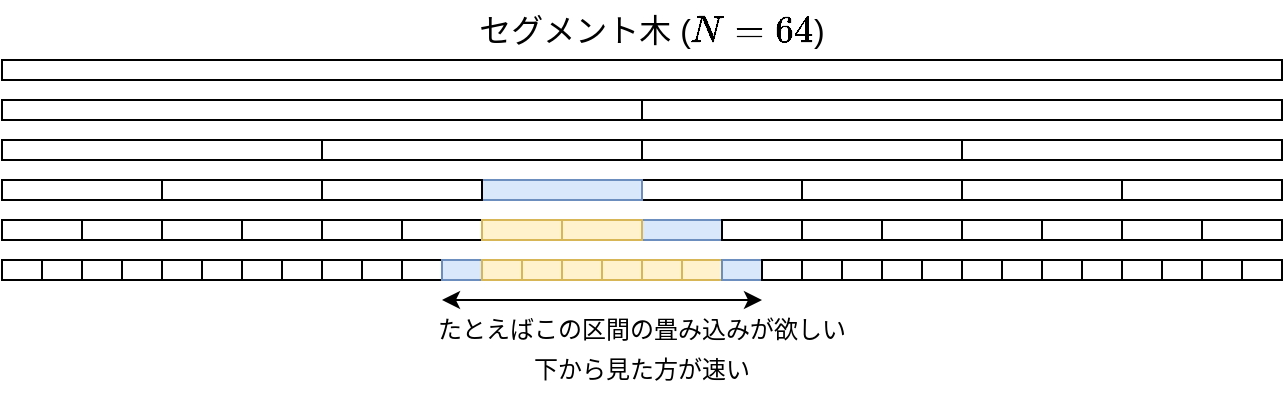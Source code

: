 <mxfile version="23.1.5" type="device">
  <diagram name="Page-1" id="aN4cOgXqlYuoNfOHQKQL">
    <mxGraphModel dx="1770" dy="1096" grid="1" gridSize="10" guides="1" tooltips="1" connect="1" arrows="1" fold="1" page="1" pageScale="1" pageWidth="850" pageHeight="1100" math="1" shadow="0">
      <root>
        <mxCell id="0" />
        <mxCell id="1" parent="0" />
        <mxCell id="6hjVpYw6tyxKXviYp8x6-2" value="" style="rounded=0;whiteSpace=wrap;html=1;" parent="1" vertex="1">
          <mxGeometry x="360" y="280" width="320" height="10" as="geometry" />
        </mxCell>
        <mxCell id="6hjVpYw6tyxKXviYp8x6-3" value="" style="rounded=0;whiteSpace=wrap;html=1;" parent="1" vertex="1">
          <mxGeometry x="360" y="300" width="160" height="10" as="geometry" />
        </mxCell>
        <mxCell id="6hjVpYw6tyxKXviYp8x6-4" value="" style="rounded=0;whiteSpace=wrap;html=1;" parent="1" vertex="1">
          <mxGeometry x="520" y="300" width="160" height="10" as="geometry" />
        </mxCell>
        <mxCell id="6hjVpYw6tyxKXviYp8x6-5" value="" style="rounded=0;whiteSpace=wrap;html=1;" parent="1" vertex="1">
          <mxGeometry x="360" y="320" width="80" height="10" as="geometry" />
        </mxCell>
        <mxCell id="6hjVpYw6tyxKXviYp8x6-6" value="" style="rounded=0;whiteSpace=wrap;html=1;" parent="1" vertex="1">
          <mxGeometry x="440" y="320" width="80" height="10" as="geometry" />
        </mxCell>
        <mxCell id="6hjVpYw6tyxKXviYp8x6-7" value="" style="rounded=0;whiteSpace=wrap;html=1;" parent="1" vertex="1">
          <mxGeometry x="600" y="320" width="80" height="10" as="geometry" />
        </mxCell>
        <mxCell id="6hjVpYw6tyxKXviYp8x6-8" value="" style="rounded=0;whiteSpace=wrap;html=1;" parent="1" vertex="1">
          <mxGeometry x="520" y="320" width="80" height="10" as="geometry" />
        </mxCell>
        <mxCell id="6hjVpYw6tyxKXviYp8x6-9" value="" style="rounded=0;whiteSpace=wrap;html=1;fillColor=#dae8fc;strokeColor=#6c8ebf;" parent="1" vertex="1">
          <mxGeometry x="360" y="340" width="40" height="10" as="geometry" />
        </mxCell>
        <mxCell id="6hjVpYw6tyxKXviYp8x6-10" value="" style="rounded=0;whiteSpace=wrap;html=1;" parent="1" vertex="1">
          <mxGeometry x="400" y="340" width="40" height="10" as="geometry" />
        </mxCell>
        <mxCell id="6hjVpYw6tyxKXviYp8x6-11" value="" style="rounded=0;whiteSpace=wrap;html=1;" parent="1" vertex="1">
          <mxGeometry x="440" y="340" width="40" height="10" as="geometry" />
        </mxCell>
        <mxCell id="6hjVpYw6tyxKXviYp8x6-12" value="" style="rounded=0;whiteSpace=wrap;html=1;" parent="1" vertex="1">
          <mxGeometry x="480" y="340" width="40" height="10" as="geometry" />
        </mxCell>
        <mxCell id="6hjVpYw6tyxKXviYp8x6-13" value="" style="rounded=0;whiteSpace=wrap;html=1;" parent="1" vertex="1">
          <mxGeometry x="520" y="340" width="40" height="10" as="geometry" />
        </mxCell>
        <mxCell id="6hjVpYw6tyxKXviYp8x6-14" value="" style="rounded=0;whiteSpace=wrap;html=1;" parent="1" vertex="1">
          <mxGeometry x="560" y="340" width="40" height="10" as="geometry" />
        </mxCell>
        <mxCell id="6hjVpYw6tyxKXviYp8x6-15" value="" style="rounded=0;whiteSpace=wrap;html=1;" parent="1" vertex="1">
          <mxGeometry x="600" y="340" width="40" height="10" as="geometry" />
        </mxCell>
        <mxCell id="6hjVpYw6tyxKXviYp8x6-16" value="" style="rounded=0;whiteSpace=wrap;html=1;" parent="1" vertex="1">
          <mxGeometry x="640" y="340" width="40" height="10" as="geometry" />
        </mxCell>
        <mxCell id="6hjVpYw6tyxKXviYp8x6-17" value="" style="rounded=0;whiteSpace=wrap;html=1;fillColor=#fff2cc;strokeColor=#d6b656;" parent="1" vertex="1">
          <mxGeometry x="360" y="360" width="20" height="10" as="geometry" />
        </mxCell>
        <mxCell id="6hjVpYw6tyxKXviYp8x6-19" value="" style="rounded=0;whiteSpace=wrap;html=1;fillColor=#fff2cc;strokeColor=#d6b656;" parent="1" vertex="1">
          <mxGeometry x="380" y="360" width="20" height="10" as="geometry" />
        </mxCell>
        <mxCell id="6hjVpYw6tyxKXviYp8x6-20" value="" style="rounded=0;whiteSpace=wrap;html=1;fillColor=#dae8fc;strokeColor=#6c8ebf;" parent="1" vertex="1">
          <mxGeometry x="400" y="360" width="20" height="10" as="geometry" />
        </mxCell>
        <mxCell id="6hjVpYw6tyxKXviYp8x6-21" value="" style="rounded=0;whiteSpace=wrap;html=1;" parent="1" vertex="1">
          <mxGeometry x="420" y="360" width="20" height="10" as="geometry" />
        </mxCell>
        <mxCell id="6hjVpYw6tyxKXviYp8x6-22" value="" style="rounded=0;whiteSpace=wrap;html=1;" parent="1" vertex="1">
          <mxGeometry x="440" y="360" width="20" height="10" as="geometry" />
        </mxCell>
        <mxCell id="6hjVpYw6tyxKXviYp8x6-23" value="" style="rounded=0;whiteSpace=wrap;html=1;" parent="1" vertex="1">
          <mxGeometry x="460" y="360" width="20" height="10" as="geometry" />
        </mxCell>
        <mxCell id="6hjVpYw6tyxKXviYp8x6-24" value="" style="rounded=0;whiteSpace=wrap;html=1;" parent="1" vertex="1">
          <mxGeometry x="480" y="360" width="20" height="10" as="geometry" />
        </mxCell>
        <mxCell id="6hjVpYw6tyxKXviYp8x6-25" value="" style="rounded=0;whiteSpace=wrap;html=1;" parent="1" vertex="1">
          <mxGeometry x="500" y="360" width="20" height="10" as="geometry" />
        </mxCell>
        <mxCell id="6hjVpYw6tyxKXviYp8x6-26" value="" style="rounded=0;whiteSpace=wrap;html=1;" parent="1" vertex="1">
          <mxGeometry x="520" y="360" width="20" height="10" as="geometry" />
        </mxCell>
        <mxCell id="6hjVpYw6tyxKXviYp8x6-27" value="" style="rounded=0;whiteSpace=wrap;html=1;" parent="1" vertex="1">
          <mxGeometry x="540" y="360" width="20" height="10" as="geometry" />
        </mxCell>
        <mxCell id="6hjVpYw6tyxKXviYp8x6-28" value="" style="rounded=0;whiteSpace=wrap;html=1;" parent="1" vertex="1">
          <mxGeometry x="560" y="360" width="20" height="10" as="geometry" />
        </mxCell>
        <mxCell id="6hjVpYw6tyxKXviYp8x6-29" value="" style="rounded=0;whiteSpace=wrap;html=1;" parent="1" vertex="1">
          <mxGeometry x="580" y="360" width="20" height="10" as="geometry" />
        </mxCell>
        <mxCell id="6hjVpYw6tyxKXviYp8x6-30" value="" style="rounded=0;whiteSpace=wrap;html=1;" parent="1" vertex="1">
          <mxGeometry x="600" y="360" width="20" height="10" as="geometry" />
        </mxCell>
        <mxCell id="6hjVpYw6tyxKXviYp8x6-31" value="" style="rounded=0;whiteSpace=wrap;html=1;" parent="1" vertex="1">
          <mxGeometry x="620" y="360" width="20" height="10" as="geometry" />
        </mxCell>
        <mxCell id="6hjVpYw6tyxKXviYp8x6-32" value="" style="rounded=0;whiteSpace=wrap;html=1;" parent="1" vertex="1">
          <mxGeometry x="640" y="360" width="20" height="10" as="geometry" />
        </mxCell>
        <mxCell id="6hjVpYw6tyxKXviYp8x6-33" value="" style="rounded=0;whiteSpace=wrap;html=1;" parent="1" vertex="1">
          <mxGeometry x="660" y="360" width="20" height="10" as="geometry" />
        </mxCell>
        <mxCell id="6hjVpYw6tyxKXviYp8x6-34" value="" style="rounded=0;whiteSpace=wrap;html=1;" parent="1" vertex="1">
          <mxGeometry x="40" y="280" width="320" height="10" as="geometry" />
        </mxCell>
        <mxCell id="6hjVpYw6tyxKXviYp8x6-35" value="" style="rounded=0;whiteSpace=wrap;html=1;" parent="1" vertex="1">
          <mxGeometry x="40" y="300" width="160" height="10" as="geometry" />
        </mxCell>
        <mxCell id="6hjVpYw6tyxKXviYp8x6-36" value="" style="rounded=0;whiteSpace=wrap;html=1;" parent="1" vertex="1">
          <mxGeometry x="200" y="300" width="160" height="10" as="geometry" />
        </mxCell>
        <mxCell id="6hjVpYw6tyxKXviYp8x6-37" value="" style="rounded=0;whiteSpace=wrap;html=1;" parent="1" vertex="1">
          <mxGeometry x="40" y="320" width="80" height="10" as="geometry" />
        </mxCell>
        <mxCell id="6hjVpYw6tyxKXviYp8x6-38" value="" style="rounded=0;whiteSpace=wrap;html=1;" parent="1" vertex="1">
          <mxGeometry x="120" y="320" width="80" height="10" as="geometry" />
        </mxCell>
        <mxCell id="6hjVpYw6tyxKXviYp8x6-39" value="" style="rounded=0;whiteSpace=wrap;html=1;fillColor=#dae8fc;strokeColor=#6c8ebf;" parent="1" vertex="1">
          <mxGeometry x="280" y="320" width="80" height="10" as="geometry" />
        </mxCell>
        <mxCell id="6hjVpYw6tyxKXviYp8x6-40" value="" style="rounded=0;whiteSpace=wrap;html=1;" parent="1" vertex="1">
          <mxGeometry x="200" y="320" width="80" height="10" as="geometry" />
        </mxCell>
        <mxCell id="6hjVpYw6tyxKXviYp8x6-41" value="" style="rounded=0;whiteSpace=wrap;html=1;" parent="1" vertex="1">
          <mxGeometry x="40" y="340" width="40" height="10" as="geometry" />
        </mxCell>
        <mxCell id="6hjVpYw6tyxKXviYp8x6-42" value="" style="rounded=0;whiteSpace=wrap;html=1;" parent="1" vertex="1">
          <mxGeometry x="80" y="340" width="40" height="10" as="geometry" />
        </mxCell>
        <mxCell id="6hjVpYw6tyxKXviYp8x6-43" value="" style="rounded=0;whiteSpace=wrap;html=1;" parent="1" vertex="1">
          <mxGeometry x="120" y="340" width="40" height="10" as="geometry" />
        </mxCell>
        <mxCell id="6hjVpYw6tyxKXviYp8x6-44" value="" style="rounded=0;whiteSpace=wrap;html=1;" parent="1" vertex="1">
          <mxGeometry x="160" y="340" width="40" height="10" as="geometry" />
        </mxCell>
        <mxCell id="6hjVpYw6tyxKXviYp8x6-45" value="" style="rounded=0;whiteSpace=wrap;html=1;" parent="1" vertex="1">
          <mxGeometry x="200" y="340" width="40" height="10" as="geometry" />
        </mxCell>
        <mxCell id="6hjVpYw6tyxKXviYp8x6-46" value="" style="rounded=0;whiteSpace=wrap;html=1;" parent="1" vertex="1">
          <mxGeometry x="240" y="340" width="40" height="10" as="geometry" />
        </mxCell>
        <mxCell id="6hjVpYw6tyxKXviYp8x6-47" value="" style="rounded=0;whiteSpace=wrap;html=1;fillColor=#fff2cc;strokeColor=#d6b656;" parent="1" vertex="1">
          <mxGeometry x="280" y="340" width="40" height="10" as="geometry" />
        </mxCell>
        <mxCell id="6hjVpYw6tyxKXviYp8x6-48" value="" style="rounded=0;whiteSpace=wrap;html=1;fillColor=#fff2cc;strokeColor=#d6b656;" parent="1" vertex="1">
          <mxGeometry x="320" y="340" width="40" height="10" as="geometry" />
        </mxCell>
        <mxCell id="6hjVpYw6tyxKXviYp8x6-49" value="" style="rounded=0;whiteSpace=wrap;html=1;" parent="1" vertex="1">
          <mxGeometry x="40" y="360" width="20" height="10" as="geometry" />
        </mxCell>
        <mxCell id="6hjVpYw6tyxKXviYp8x6-50" value="" style="rounded=0;whiteSpace=wrap;html=1;" parent="1" vertex="1">
          <mxGeometry x="60" y="360" width="20" height="10" as="geometry" />
        </mxCell>
        <mxCell id="6hjVpYw6tyxKXviYp8x6-51" value="" style="rounded=0;whiteSpace=wrap;html=1;" parent="1" vertex="1">
          <mxGeometry x="80" y="360" width="20" height="10" as="geometry" />
        </mxCell>
        <mxCell id="6hjVpYw6tyxKXviYp8x6-52" value="" style="rounded=0;whiteSpace=wrap;html=1;" parent="1" vertex="1">
          <mxGeometry x="100" y="360" width="20" height="10" as="geometry" />
        </mxCell>
        <mxCell id="6hjVpYw6tyxKXviYp8x6-53" value="" style="rounded=0;whiteSpace=wrap;html=1;" parent="1" vertex="1">
          <mxGeometry x="120" y="360" width="20" height="10" as="geometry" />
        </mxCell>
        <mxCell id="6hjVpYw6tyxKXviYp8x6-54" value="" style="rounded=0;whiteSpace=wrap;html=1;" parent="1" vertex="1">
          <mxGeometry x="140" y="360" width="20" height="10" as="geometry" />
        </mxCell>
        <mxCell id="6hjVpYw6tyxKXviYp8x6-55" value="" style="rounded=0;whiteSpace=wrap;html=1;" parent="1" vertex="1">
          <mxGeometry x="160" y="360" width="20" height="10" as="geometry" />
        </mxCell>
        <mxCell id="6hjVpYw6tyxKXviYp8x6-56" value="" style="rounded=0;whiteSpace=wrap;html=1;" parent="1" vertex="1">
          <mxGeometry x="180" y="360" width="20" height="10" as="geometry" />
        </mxCell>
        <mxCell id="6hjVpYw6tyxKXviYp8x6-57" value="" style="rounded=0;whiteSpace=wrap;html=1;" parent="1" vertex="1">
          <mxGeometry x="200" y="360" width="20" height="10" as="geometry" />
        </mxCell>
        <mxCell id="6hjVpYw6tyxKXviYp8x6-58" value="" style="rounded=0;whiteSpace=wrap;html=1;" parent="1" vertex="1">
          <mxGeometry x="220" y="360" width="20" height="10" as="geometry" />
        </mxCell>
        <mxCell id="6hjVpYw6tyxKXviYp8x6-59" value="" style="rounded=0;whiteSpace=wrap;html=1;" parent="1" vertex="1">
          <mxGeometry x="240" y="360" width="20" height="10" as="geometry" />
        </mxCell>
        <mxCell id="6hjVpYw6tyxKXviYp8x6-60" value="" style="rounded=0;whiteSpace=wrap;html=1;fillColor=#dae8fc;strokeColor=#6c8ebf;" parent="1" vertex="1">
          <mxGeometry x="260" y="360" width="20" height="10" as="geometry" />
        </mxCell>
        <mxCell id="6hjVpYw6tyxKXviYp8x6-61" value="" style="rounded=0;whiteSpace=wrap;html=1;fillColor=#fff2cc;strokeColor=#d6b656;" parent="1" vertex="1">
          <mxGeometry x="280" y="360" width="20" height="10" as="geometry" />
        </mxCell>
        <mxCell id="6hjVpYw6tyxKXviYp8x6-62" value="" style="rounded=0;whiteSpace=wrap;html=1;fillColor=#fff2cc;strokeColor=#d6b656;" parent="1" vertex="1">
          <mxGeometry x="300" y="360" width="20" height="10" as="geometry" />
        </mxCell>
        <mxCell id="6hjVpYw6tyxKXviYp8x6-63" value="" style="rounded=0;whiteSpace=wrap;html=1;fillColor=#fff2cc;strokeColor=#d6b656;" parent="1" vertex="1">
          <mxGeometry x="320" y="360" width="20" height="10" as="geometry" />
        </mxCell>
        <mxCell id="6hjVpYw6tyxKXviYp8x6-64" value="" style="rounded=0;whiteSpace=wrap;html=1;fillColor=#fff2cc;strokeColor=#d6b656;" parent="1" vertex="1">
          <mxGeometry x="340" y="360" width="20" height="10" as="geometry" />
        </mxCell>
        <mxCell id="6hjVpYw6tyxKXviYp8x6-65" value="" style="rounded=0;whiteSpace=wrap;html=1;" parent="1" vertex="1">
          <mxGeometry x="40" y="260" width="640" height="10" as="geometry" />
        </mxCell>
        <mxCell id="6hjVpYw6tyxKXviYp8x6-66" value="&lt;font style=&quot;font-size: 16px;&quot;&gt;セグメント木 (`N = 64`)&lt;/font&gt;" style="text;html=1;align=center;verticalAlign=middle;whiteSpace=wrap;rounded=0;" parent="1" vertex="1">
          <mxGeometry x="230" y="230" width="270" height="30" as="geometry" />
        </mxCell>
        <mxCell id="6hjVpYw6tyxKXviYp8x6-68" value="" style="endArrow=classic;startArrow=classic;html=1;rounded=0;" parent="1" edge="1">
          <mxGeometry width="50" height="50" relative="1" as="geometry">
            <mxPoint x="260" y="380" as="sourcePoint" />
            <mxPoint x="420" y="380" as="targetPoint" />
          </mxGeometry>
        </mxCell>
        <mxCell id="6hjVpYw6tyxKXviYp8x6-69" value="たとえばこの区間の畳み込みが欲しい" style="text;html=1;align=center;verticalAlign=middle;whiteSpace=wrap;rounded=0;" parent="1" vertex="1">
          <mxGeometry x="240" y="380" width="240" height="30" as="geometry" />
        </mxCell>
        <mxCell id="4iQuBt7S3IGYcGCiIbrh-1" value="下から見た方が速い" style="text;html=1;align=center;verticalAlign=middle;whiteSpace=wrap;rounded=0;" vertex="1" parent="1">
          <mxGeometry x="240" y="400" width="240" height="30" as="geometry" />
        </mxCell>
      </root>
    </mxGraphModel>
  </diagram>
</mxfile>
